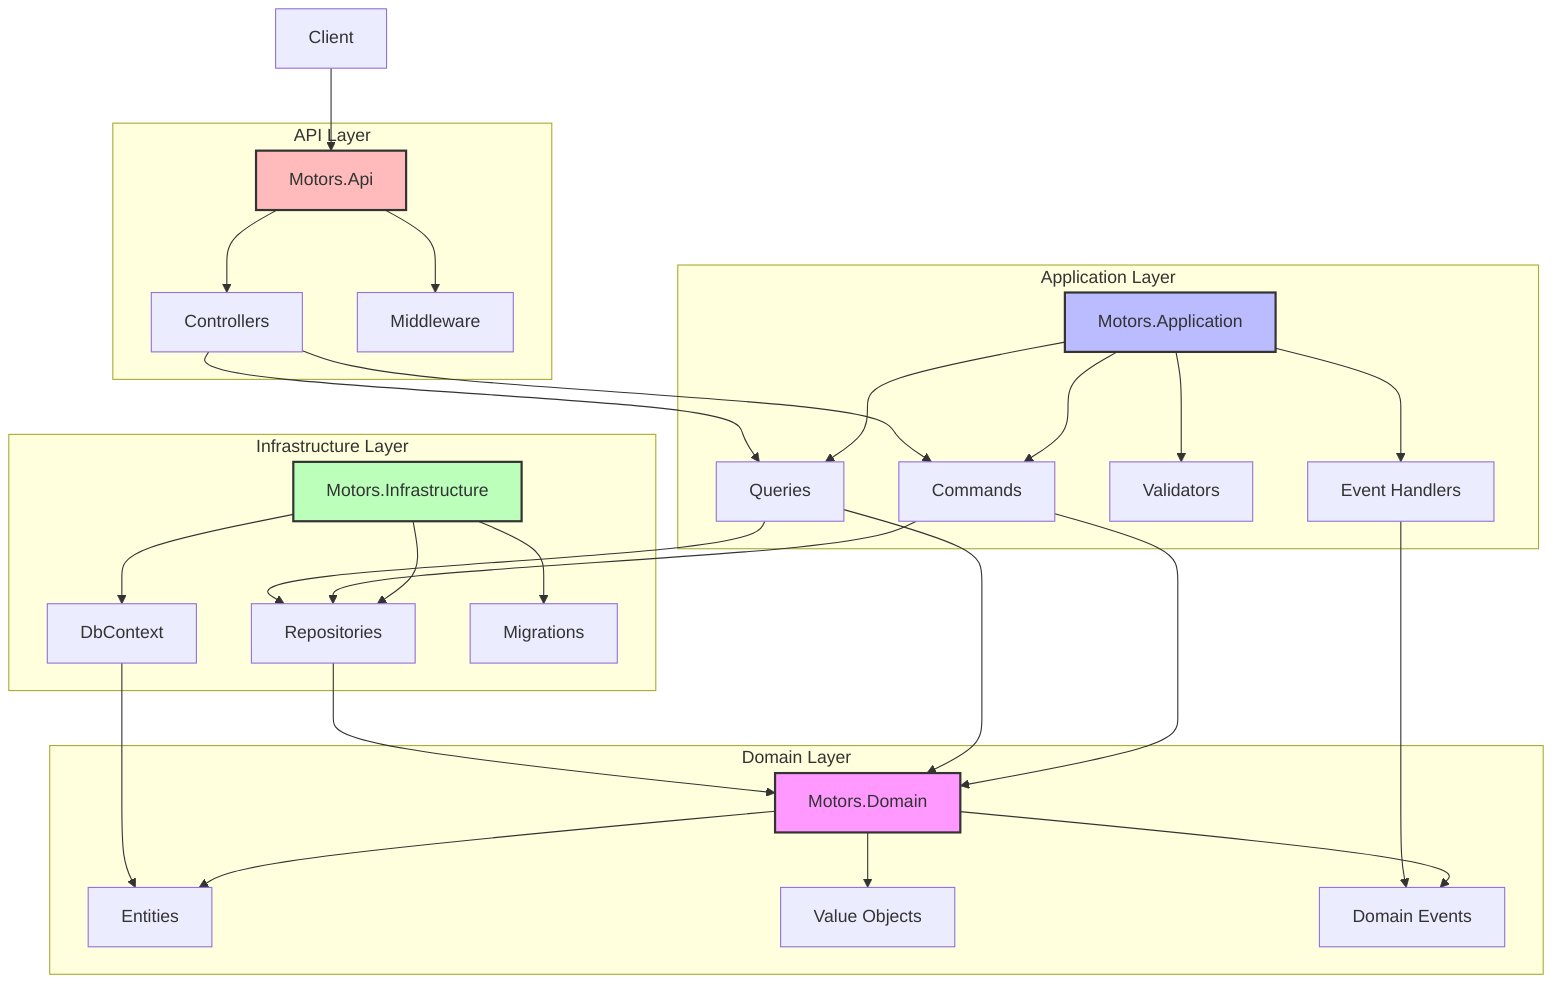 graph TD
    subgraph "API Layer"
        API[Motors.Api]
        Controllers[Controllers]
        Middleware[Middleware]
        API --> Controllers
        API --> Middleware
    end
    
    subgraph "Application Layer"
        App[Motors.Application]
        Commands[Commands]
        Queries[Queries]
        Validators[Validators]
        EventHandlers[Event Handlers]
        App --> Commands
        App --> Queries
        App --> Validators
        App --> EventHandlers
    end
    
    subgraph "Domain Layer"
        Domain[Motors.Domain]
        Entities[Entities]
        ValueObjects[Value Objects]
        DomainEvents[Domain Events]
        Domain --> Entities
        Domain --> ValueObjects
        Domain --> DomainEvents
    end
    
    subgraph "Infrastructure Layer"
        Infra[Motors.Infrastructure]
        Repositories[Repositories]
        DbContext[DbContext]
        Migrations[Migrations]
        Infra --> Repositories
        Infra --> DbContext
        Infra --> Migrations
    end
    
    Controllers --> Commands
    Controllers --> Queries
    Commands --> Domain
    Queries --> Domain
    Repositories --> Domain
    DbContext --> Entities
    Commands --> Repositories
    Queries --> Repositories
    EventHandlers --> DomainEvents
    
    Client[Client] --> API
    
    style Domain fill:#f9f,stroke:#333,stroke-width:2px
    style App fill:#bbf,stroke:#333,stroke-width:2px
    style Infra fill:#bfb,stroke:#333,stroke-width:2px
    style API fill:#fbb,stroke:#333,stroke-width:2px